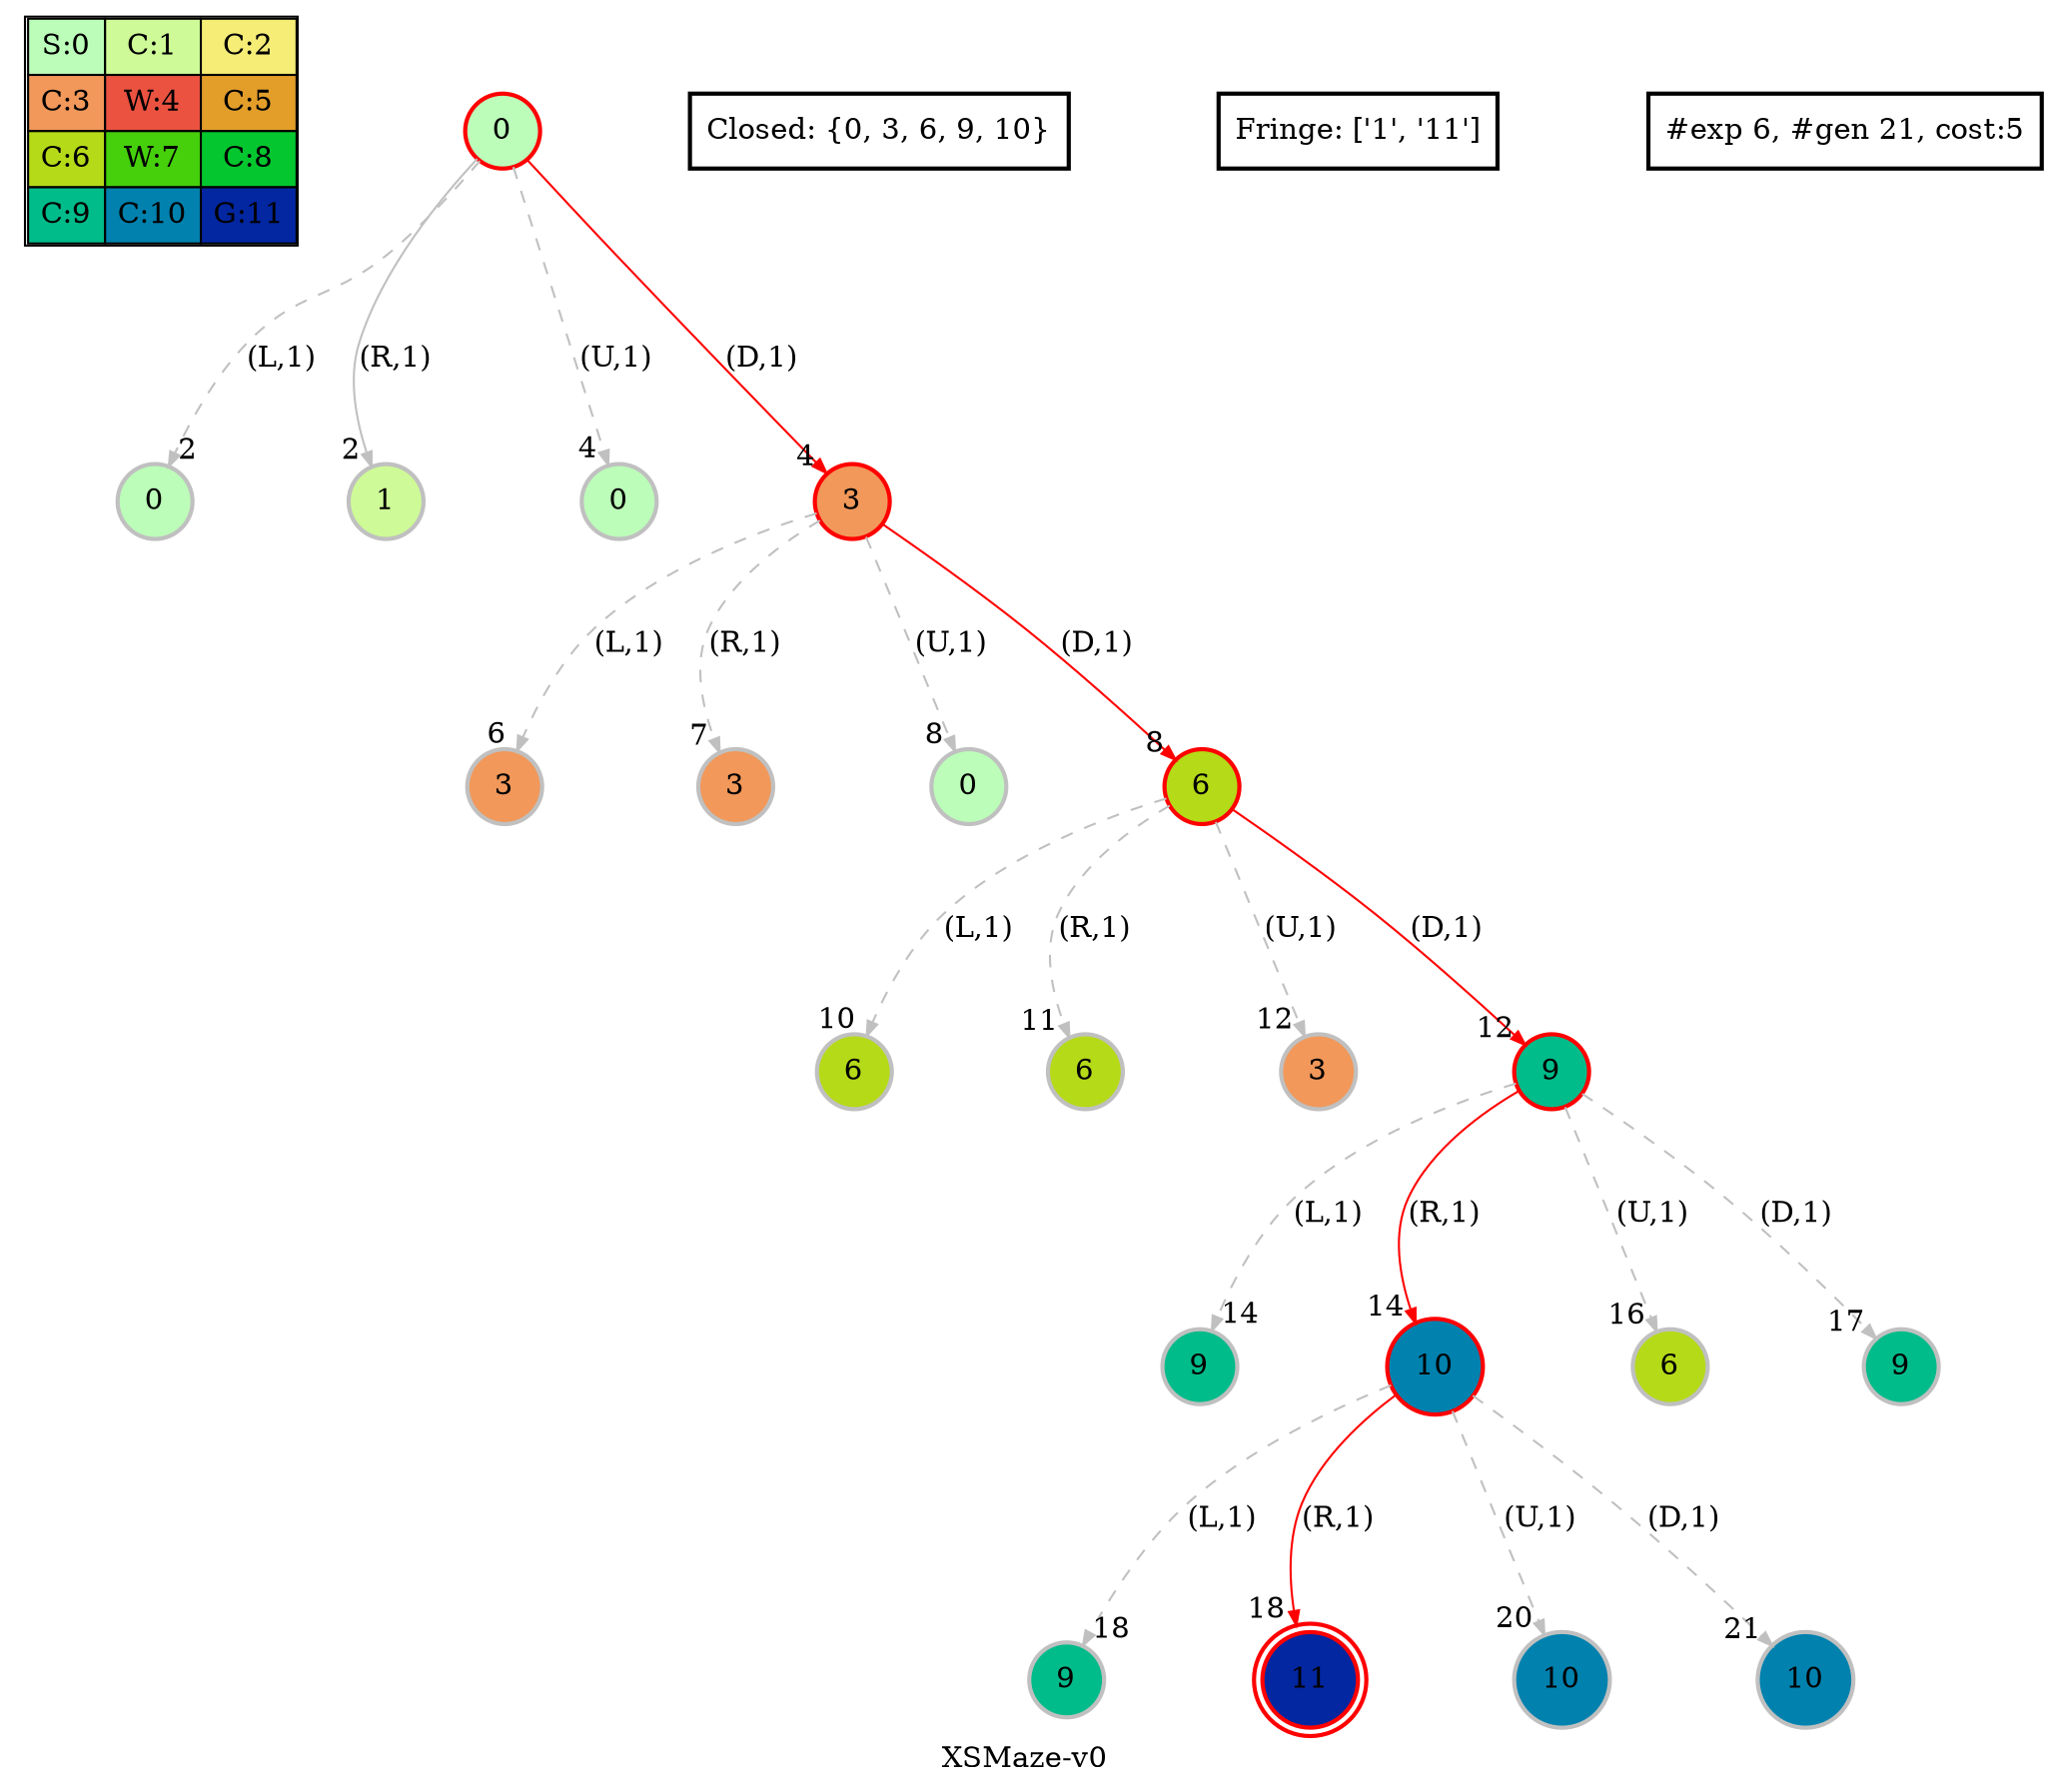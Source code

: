digraph XSMaze { label="XSMaze-v0" nodesep=1 ranksep="1.2" node [shape=circle penwidth=2] edge [arrowsize=0.7] 
subgraph MAP {label=Map;map [shape=plaintext label=<<table border="1" cellpadding="5" cellspacing="0" cellborder="1"><tr><td bgcolor="0.32745098 0.267733   0.99083125 1.        ">S:0</td><td bgcolor="0.24117647 0.39545121 0.97940977 1.        ">C:1</td><td bgcolor="0.15490196 0.51591783 0.96349314 1.        ">C:2</td></tr><tr><td bgcolor="0.06862745 0.62692381 0.94315443 1.        ">C:3</td><td bgcolor="0.01764706 0.72643357 0.91848699 1.        ">W:4</td><td bgcolor="0.10392157 0.81262237 0.88960401 1.        ">C:5</td></tr><tr><td bgcolor="0.19803922 0.88960401 0.8534438  1.        ">C:6</td><td bgcolor="0.28431373 0.94315443 0.81619691 1.        ">W:7</td><td bgcolor="0.37058824 0.97940977 0.77520398 1.        ">C:8</td></tr><tr><td bgcolor="0.45686275 0.99770518 0.73065313 1.        ">C:9</td><td bgcolor="0.54313725 0.99770518 0.68274886 1.        ">C:10</td><td bgcolor="0.62941176 0.97940977 0.63171101 1.        ">G:11</td></tr></table>>]} 
"0_0" [label="0" style=filled color=grey fillcolor="0.32745098 0.267733   0.99083125 1.        " ];
"0_0.0-0" [label="0" style=filled color=grey fillcolor="0.32745098 0.267733   0.99083125 1.        " ]; "0_0" -> "0_0.0-0" [label="(L,1)" headlabel=" 2 " style="dashed" color=grey ]; "0_c" [label="Closed: {0}" shape=box]; "0_fr" [label="Fringe: []" shape=box];
"0_0" [label="0" style=filled color=black color=red fillcolor="0.32745098 0.267733   0.99083125 1.        " ];"0_0.1-1" [label="1" style=filled color=grey fillcolor="0.24117647 0.39545121 0.97940977 1.        " ]; "0_0" -> "0_0.1-1" [label="(R,1)" headlabel=" 2 " style="" color=grey ]; "0_c" [label="Closed: {0}" shape=box]; "0_fr" [label="Fringe: []" shape=box];
"0_0.0-2" [label="0" style=filled color=grey fillcolor="0.32745098 0.267733   0.99083125 1.        " ]; "0_0" -> "0_0.0-2" [label="(U,1)" headlabel=" 4 " style="dashed" color=grey ]; "0_c" [label="Closed: {0}" shape=box]; "0_fr" [label="Fringe: ['1']" shape=box];
"0_0.3-3" [label="3" style=filled color=grey color=red fillcolor="0.06862745 0.62692381 0.94315443 1.        " ]; "0_0" -> "0_0.3-3" [label="(D,1)" headlabel=" 4 " style="" color=grey color=red ]; "0_c" [label="Closed: {0}" shape=box]; "0_fr" [label="Fringe: ['1']" shape=box];
"0_0.3.3-0" [label="3" style=filled color=grey fillcolor="0.06862745 0.62692381 0.94315443 1.        " ]; "0_0.3-3" -> "0_0.3.3-0" [label="(L,1)" headlabel=" 6 " style="dashed" color=grey ]; "0_c" [label="Closed: {0, 3}" shape=box]; "0_fr" [label="Fringe: ['1']" shape=box];
"0_0.3.3-1" [label="3" style=filled color=grey fillcolor="0.06862745 0.62692381 0.94315443 1.        " ]; "0_0.3-3" -> "0_0.3.3-1" [label="(R,1)" headlabel=" 7 " style="dashed" color=grey ]; "0_c" [label="Closed: {0, 3}" shape=box]; "0_fr" [label="Fringe: ['1']" shape=box];
"0_0.3.0-2" [label="0" style=filled color=grey fillcolor="0.32745098 0.267733   0.99083125 1.        " ]; "0_0.3-3" -> "0_0.3.0-2" [label="(U,1)" headlabel=" 8 " style="dashed" color=grey ]; "0_c" [label="Closed: {0, 3}" shape=box]; "0_fr" [label="Fringe: ['1']" shape=box];
"0_0.3-3" [label="3" style=filled color=black color=red fillcolor="0.06862745 0.62692381 0.94315443 1.        " ];"0_0.3.6-3" [label="6" style=filled color=grey color=red fillcolor="0.19803922 0.88960401 0.8534438  1.        " ]; "0_0.3-3" -> "0_0.3.6-3" [label="(D,1)" headlabel=" 8 " style="" color=grey color=red ]; "0_c" [label="Closed: {0, 3}" shape=box]; "0_fr" [label="Fringe: ['1']" shape=box];
"0_0.3.6.6-0" [label="6" style=filled color=grey fillcolor="0.19803922 0.88960401 0.8534438  1.        " ]; "0_0.3.6-3" -> "0_0.3.6.6-0" [label="(L,1)" headlabel=" 10 " style="dashed" color=grey ]; "0_c" [label="Closed: {0, 3, 6}" shape=box]; "0_fr" [label="Fringe: ['1']" shape=box];
"0_0.3.6.6-1" [label="6" style=filled color=grey fillcolor="0.19803922 0.88960401 0.8534438  1.        " ]; "0_0.3.6-3" -> "0_0.3.6.6-1" [label="(R,1)" headlabel=" 11 " style="dashed" color=grey ]; "0_c" [label="Closed: {0, 3, 6}" shape=box]; "0_fr" [label="Fringe: ['1']" shape=box];
"0_0.3.6.3-2" [label="3" style=filled color=grey fillcolor="0.06862745 0.62692381 0.94315443 1.        " ]; "0_0.3.6-3" -> "0_0.3.6.3-2" [label="(U,1)" headlabel=" 12 " style="dashed" color=grey ]; "0_c" [label="Closed: {0, 3, 6}" shape=box]; "0_fr" [label="Fringe: ['1']" shape=box];
"0_0.3.6-3" [label="6" style=filled color=black color=red fillcolor="0.19803922 0.88960401 0.8534438  1.        " ];"0_0.3.6.9-3" [label="9" style=filled color=grey color=red fillcolor="0.45686275 0.99770518 0.73065313 1.        " ]; "0_0.3.6-3" -> "0_0.3.6.9-3" [label="(D,1)" headlabel=" 12 " style="" color=grey color=red ]; "0_c" [label="Closed: {0, 3, 6}" shape=box]; "0_fr" [label="Fringe: ['1']" shape=box];
"0_0.3.6.9.9-0" [label="9" style=filled color=grey fillcolor="0.45686275 0.99770518 0.73065313 1.        " ]; "0_0.3.6.9-3" -> "0_0.3.6.9.9-0" [label="(L,1)" headlabel=" 14 " style="dashed" color=grey ]; "0_c" [label="Closed: {0, 9, 3, 6}" shape=box]; "0_fr" [label="Fringe: ['1']" shape=box];
"0_0.3.6.9-3" [label="9" style=filled color=black color=red fillcolor="0.45686275 0.99770518 0.73065313 1.        " ];"0_0.3.6.9.10-1" [label="10" style=filled color=grey color=red fillcolor="0.54313725 0.99770518 0.68274886 1.        " ]; "0_0.3.6.9-3" -> "0_0.3.6.9.10-1" [label="(R,1)" headlabel=" 14 " style="" color=grey color=red ]; "0_c" [label="Closed: {0, 9, 3, 6}" shape=box]; "0_fr" [label="Fringe: ['1']" shape=box];
"0_0.3.6.9.6-2" [label="6" style=filled color=grey fillcolor="0.19803922 0.88960401 0.8534438  1.        " ]; "0_0.3.6.9-3" -> "0_0.3.6.9.6-2" [label="(U,1)" headlabel=" 16 " style="dashed" color=grey ]; "0_c" [label="Closed: {0, 9, 3, 6}" shape=box]; "0_fr" [label="Fringe: ['1', '10']" shape=box];
"0_0.3.6.9.9-3" [label="9" style=filled color=grey fillcolor="0.45686275 0.99770518 0.73065313 1.        " ]; "0_0.3.6.9-3" -> "0_0.3.6.9.9-3" [label="(D,1)" headlabel=" 17 " style="dashed" color=grey ]; "0_c" [label="Closed: {0, 9, 3, 6}" shape=box]; "0_fr" [label="Fringe: ['1', '10']" shape=box];
"0_0.3.6.9.10.9-0" [label="9" style=filled color=grey fillcolor="0.45686275 0.99770518 0.73065313 1.        " ]; "0_0.3.6.9.10-1" -> "0_0.3.6.9.10.9-0" [label="(L,1)" headlabel=" 18 " style="dashed" color=grey ]; "0_c" [label="Closed: {0, 3, 6, 9, 10}" shape=box]; "0_fr" [label="Fringe: ['1']" shape=box];
"0_0.3.6.9.10-1" [label="10" style=filled color=black color=red fillcolor="0.54313725 0.99770518 0.68274886 1.        " ];"0_0.3.6.9.10.11-1" [label="11" style=filled color=black color=red fillcolor="0.62941176 0.97940977 0.63171101 1.        " peripheries=2 /*GOALSTATE*/]; "0_0.3.6.9.10-1" -> "0_0.3.6.9.10.11-1" [label="(R,1)" headlabel=" 18 " style="" color=grey color=red ]; "0_c" [label="Closed: {0, 3, 6, 9, 10}" shape=box]; "0_fr" [label="Fringe: ['1']" shape=box];
"0_0.3.6.9.10.10-2" [label="10" style=filled color=grey fillcolor="0.54313725 0.99770518 0.68274886 1.        " ]; "0_0.3.6.9.10-1" -> "0_0.3.6.9.10.10-2" [label="(U,1)" headlabel=" 20 " style="dashed" color=grey ]; "0_c" [label="Closed: {0, 3, 6, 9, 10}" shape=box]; "0_fr" [label="Fringe: ['1', '11']" shape=box];
"0_0.3.6.9.10.10-3" [label="10" style=filled color=grey fillcolor="0.54313725 0.99770518 0.68274886 1.        " ]; "0_0.3.6.9.10-1" -> "0_0.3.6.9.10.10-3" [label="(D,1)" headlabel=" 21 " style="dashed" color=grey ]; "0_c" [label="Closed: {0, 3, 6, 9, 10}" shape=box]; "0_fr" [label="Fringe: ['1', '11']" shape=box]
"#exp 6, #gen 21, cost:5" [ shape=box ]; }
